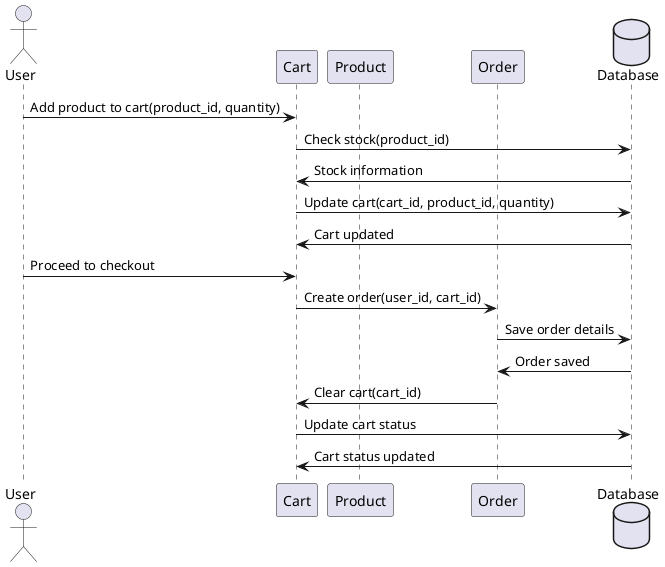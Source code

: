 @startuml
actor User
participant "Cart" as Cart
participant "Product" as Product
participant "Order" as Order
database "Database" as DB

User -> Cart : Add product to cart(product_id, quantity)
Cart -> DB : Check stock(product_id)
DB -> Cart : Stock information
Cart -> DB : Update cart(cart_id, product_id, quantity)
DB -> Cart : Cart updated

User -> Cart : Proceed to checkout
Cart -> Order : Create order(user_id, cart_id)
Order -> DB : Save order details
DB -> Order : Order saved

Order -> Cart : Clear cart(cart_id)
Cart -> DB : Update cart status
DB -> Cart : Cart status updated
@enduml